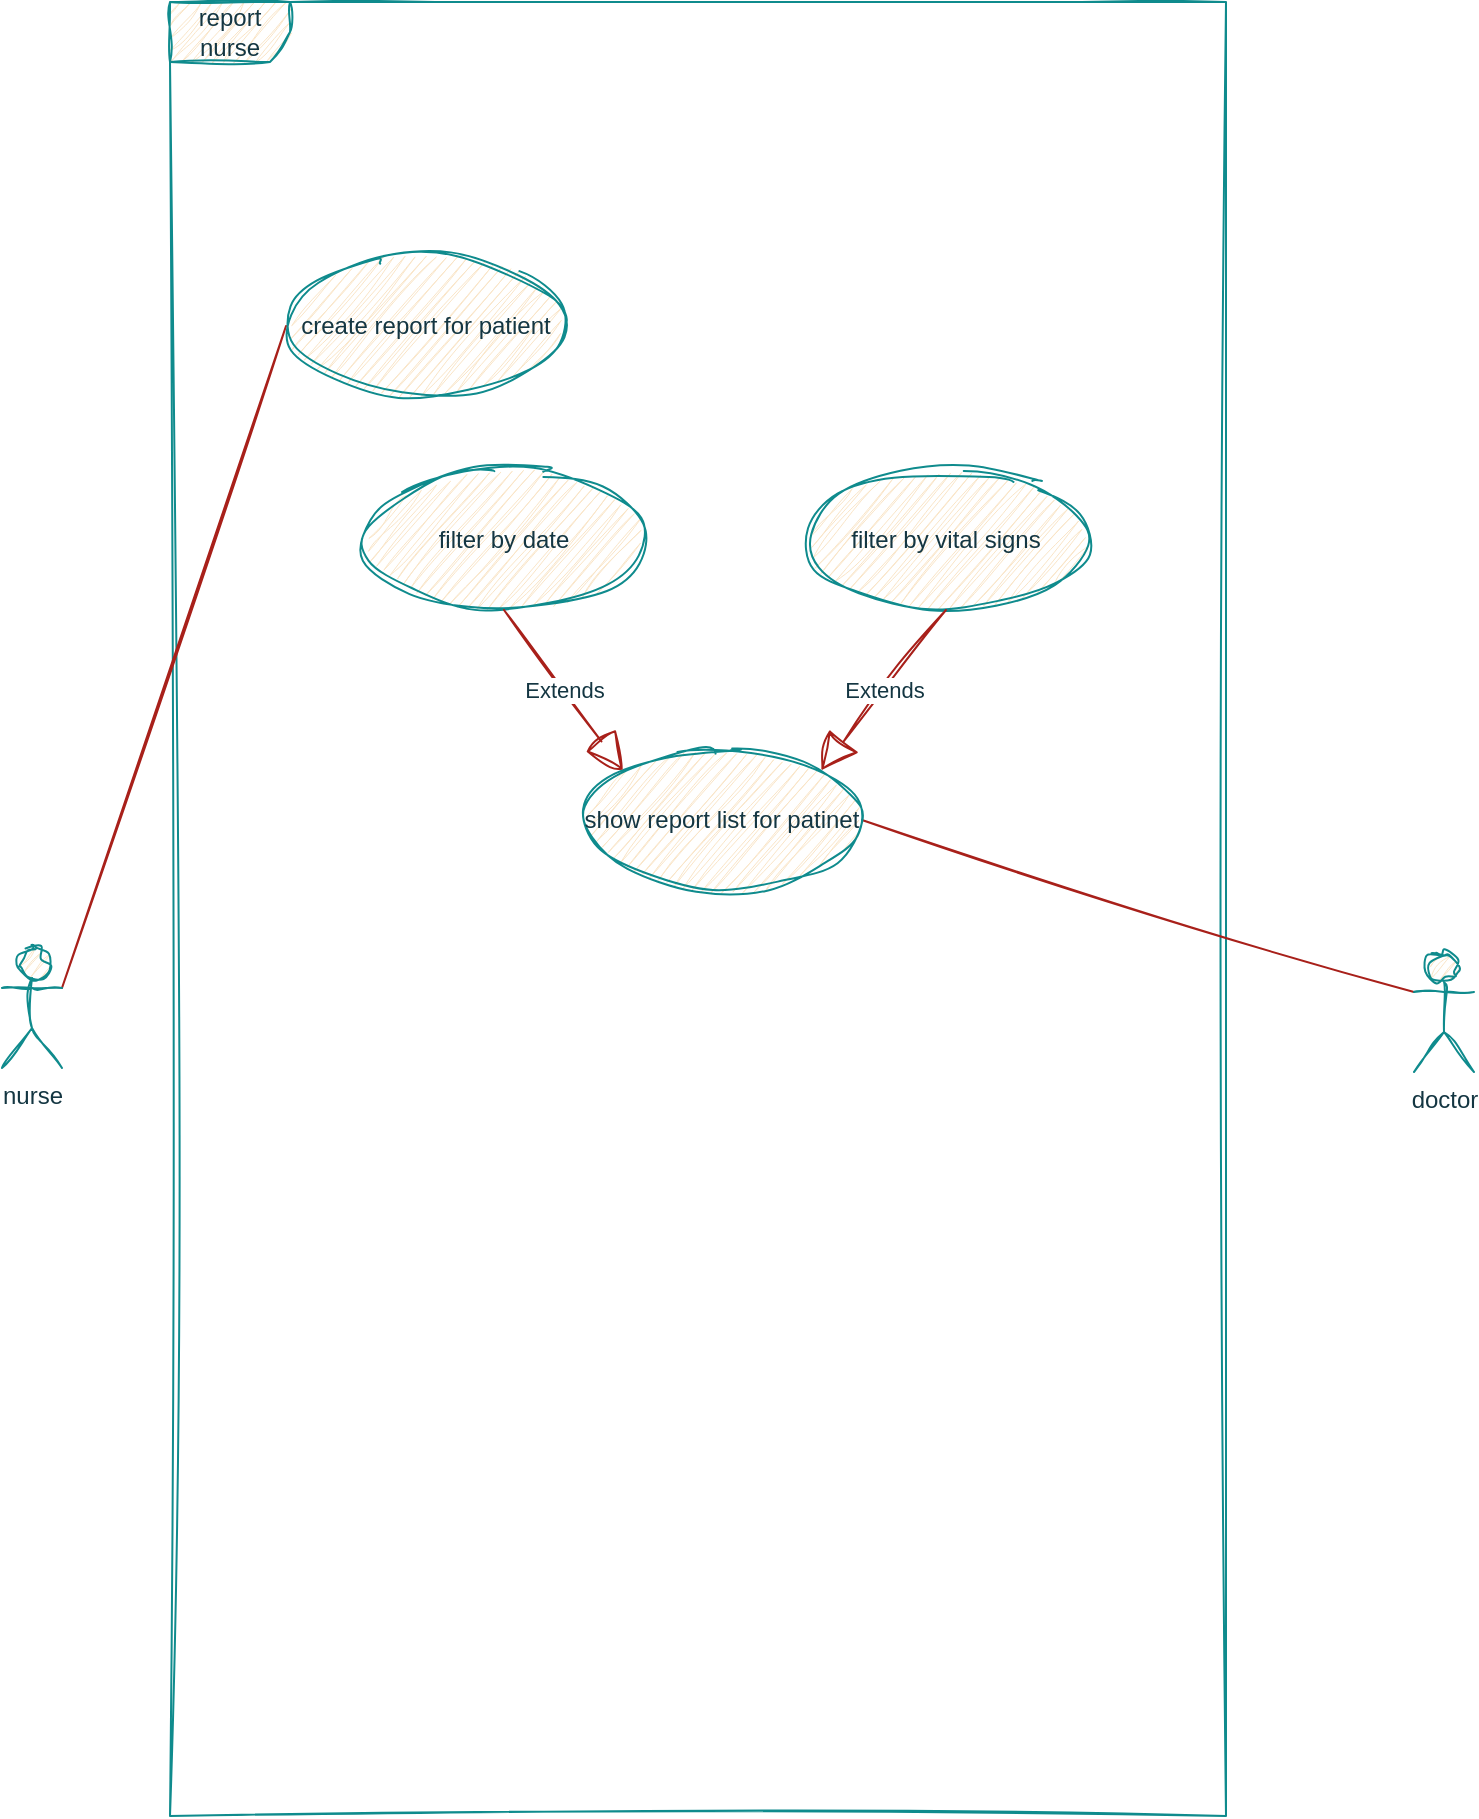 <mxfile version="27.0.2">
  <diagram name="Page-1" id="rMOK9-Bg8EuvpNPUrZRU">
    <mxGraphModel dx="1186" dy="750" grid="0" gridSize="10" guides="1" tooltips="1" connect="1" arrows="1" fold="1" page="1" pageScale="1" pageWidth="850" pageHeight="1100" math="0" shadow="0">
      <root>
        <mxCell id="0" />
        <mxCell id="1" parent="0" />
        <mxCell id="9RUugODCXSp0vRUuVzBJ-1" value="report nurse" style="shape=umlFrame;whiteSpace=wrap;html=1;pointerEvents=0;strokeColor=#0F8B8D;fontColor=#143642;fillColor=#FAE5C7;sketch=1;curveFitting=1;jiggle=2;" parent="1" vertex="1">
          <mxGeometry x="149" y="15" width="528" height="907" as="geometry" />
        </mxCell>
        <mxCell id="9RUugODCXSp0vRUuVzBJ-5" style="rounded=0;orthogonalLoop=1;jettySize=auto;html=1;exitX=1;exitY=0.333;exitDx=0;exitDy=0;exitPerimeter=0;entryX=0;entryY=0.5;entryDx=0;entryDy=0;strokeColor=#A8201A;fontColor=#143642;fillColor=#FAE5C7;endArrow=none;startFill=0;sketch=1;curveFitting=1;jiggle=2;" parent="1" source="9RUugODCXSp0vRUuVzBJ-2" target="9RUugODCXSp0vRUuVzBJ-4" edge="1">
          <mxGeometry relative="1" as="geometry" />
        </mxCell>
        <mxCell id="9RUugODCXSp0vRUuVzBJ-2" value="nurse" style="shape=umlActor;verticalLabelPosition=bottom;verticalAlign=top;html=1;strokeColor=#0F8B8D;fontColor=#143642;fillColor=#FAE5C7;sketch=1;curveFitting=1;jiggle=2;" parent="1" vertex="1">
          <mxGeometry x="65" y="488" width="30" height="60" as="geometry" />
        </mxCell>
        <mxCell id="9RUugODCXSp0vRUuVzBJ-12" style="edgeStyle=none;shape=connector;rounded=0;orthogonalLoop=1;jettySize=auto;html=1;exitX=0;exitY=0.333;exitDx=0;exitDy=0;exitPerimeter=0;entryX=1;entryY=0.5;entryDx=0;entryDy=0;strokeColor=#A8201A;align=center;verticalAlign=middle;fontFamily=Helvetica;fontSize=11;fontColor=#143642;labelBackgroundColor=default;startFill=0;endArrow=none;fillColor=#FAE5C7;sketch=1;curveFitting=1;jiggle=2;" parent="1" source="9RUugODCXSp0vRUuVzBJ-3" target="9RUugODCXSp0vRUuVzBJ-6" edge="1">
          <mxGeometry relative="1" as="geometry" />
        </mxCell>
        <mxCell id="9RUugODCXSp0vRUuVzBJ-3" value="doctor" style="shape=umlActor;verticalLabelPosition=bottom;verticalAlign=top;html=1;strokeColor=#0F8B8D;fontColor=#143642;fillColor=#FAE5C7;sketch=1;curveFitting=1;jiggle=2;" parent="1" vertex="1">
          <mxGeometry x="771" y="490" width="30" height="60" as="geometry" />
        </mxCell>
        <mxCell id="9RUugODCXSp0vRUuVzBJ-4" value="create report for patient" style="ellipse;whiteSpace=wrap;html=1;strokeColor=#0F8B8D;fontColor=#143642;fillColor=#FAE5C7;sketch=1;curveFitting=1;jiggle=2;" parent="1" vertex="1">
          <mxGeometry x="207" y="142" width="140" height="70" as="geometry" />
        </mxCell>
        <mxCell id="9RUugODCXSp0vRUuVzBJ-6" value="show report list for patinet" style="ellipse;whiteSpace=wrap;html=1;strokeColor=#0F8B8D;fontColor=#143642;fillColor=#FAE5C7;sketch=1;curveFitting=1;jiggle=2;" parent="1" vertex="1">
          <mxGeometry x="355" y="389" width="140" height="70" as="geometry" />
        </mxCell>
        <mxCell id="9RUugODCXSp0vRUuVzBJ-7" value="filter by date" style="ellipse;whiteSpace=wrap;html=1;strokeColor=#0F8B8D;fontColor=#143642;fillColor=#FAE5C7;sketch=1;curveFitting=1;jiggle=2;" parent="1" vertex="1">
          <mxGeometry x="246" y="249" width="140" height="70" as="geometry" />
        </mxCell>
        <mxCell id="9RUugODCXSp0vRUuVzBJ-8" value="Extends" style="endArrow=block;endSize=16;endFill=0;html=1;rounded=0;strokeColor=#A8201A;fontColor=#143642;fillColor=#FAE5C7;exitX=0.5;exitY=1;exitDx=0;exitDy=0;entryX=0;entryY=0;entryDx=0;entryDy=0;sketch=1;curveFitting=1;jiggle=2;" parent="1" source="9RUugODCXSp0vRUuVzBJ-7" target="9RUugODCXSp0vRUuVzBJ-6" edge="1">
          <mxGeometry width="160" relative="1" as="geometry">
            <mxPoint x="345" y="470" as="sourcePoint" />
            <mxPoint x="505" y="470" as="targetPoint" />
          </mxGeometry>
        </mxCell>
        <mxCell id="9RUugODCXSp0vRUuVzBJ-9" value="filter by vital signs" style="ellipse;whiteSpace=wrap;html=1;strokeColor=#0F8B8D;fontColor=#143642;fillColor=#FAE5C7;sketch=1;curveFitting=1;jiggle=2;" parent="1" vertex="1">
          <mxGeometry x="467" y="249" width="140" height="70" as="geometry" />
        </mxCell>
        <mxCell id="9RUugODCXSp0vRUuVzBJ-10" value="Extends" style="endArrow=block;endSize=16;endFill=0;html=1;rounded=0;strokeColor=#A8201A;fontColor=#143642;fillColor=#FAE5C7;exitX=0.5;exitY=1;exitDx=0;exitDy=0;entryX=1;entryY=0;entryDx=0;entryDy=0;sketch=1;curveFitting=1;jiggle=2;" parent="1" source="9RUugODCXSp0vRUuVzBJ-9" target="9RUugODCXSp0vRUuVzBJ-6" edge="1">
          <mxGeometry width="160" relative="1" as="geometry">
            <mxPoint x="297" y="319" as="sourcePoint" />
            <mxPoint x="386" y="409" as="targetPoint" />
          </mxGeometry>
        </mxCell>
      </root>
    </mxGraphModel>
  </diagram>
</mxfile>
